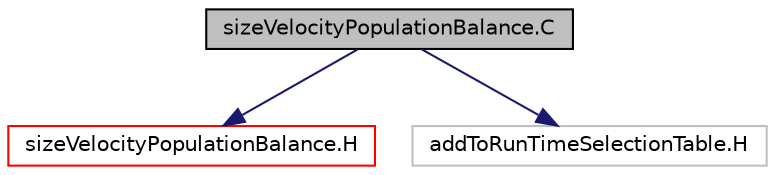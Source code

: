 digraph "sizeVelocityPopulationBalance.C"
{
  bgcolor="transparent";
  edge [fontname="Helvetica",fontsize="10",labelfontname="Helvetica",labelfontsize="10"];
  node [fontname="Helvetica",fontsize="10",shape=record];
  Node0 [label="sizeVelocityPopulationBalance.C",height=0.2,width=0.4,color="black", fillcolor="grey75", style="filled", fontcolor="black"];
  Node0 -> Node1 [color="midnightblue",fontsize="10",style="solid",fontname="Helvetica"];
  Node1 [label="sizeVelocityPopulationBalance.H",height=0.2,width=0.4,color="red",URL="$a00629.html"];
  Node0 -> Node59 [color="midnightblue",fontsize="10",style="solid",fontname="Helvetica"];
  Node59 [label="addToRunTimeSelectionTable.H",height=0.2,width=0.4,color="grey75"];
}
